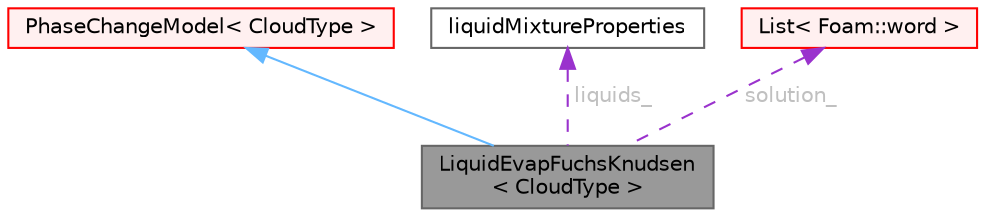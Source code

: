 digraph "LiquidEvapFuchsKnudsen&lt; CloudType &gt;"
{
 // LATEX_PDF_SIZE
  bgcolor="transparent";
  edge [fontname=Helvetica,fontsize=10,labelfontname=Helvetica,labelfontsize=10];
  node [fontname=Helvetica,fontsize=10,shape=box,height=0.2,width=0.4];
  Node1 [id="Node000001",label="LiquidEvapFuchsKnudsen\l\< CloudType \>",height=0.2,width=0.4,color="gray40", fillcolor="grey60", style="filled", fontcolor="black",tooltip="Liquid evaporation/condensation model for solution of liquid and solid."];
  Node2 -> Node1 [id="edge1_Node000001_Node000002",dir="back",color="steelblue1",style="solid",tooltip=" "];
  Node2 [id="Node000002",label="PhaseChangeModel\< CloudType \>",height=0.2,width=0.4,color="red", fillcolor="#FFF0F0", style="filled",URL="$classFoam_1_1PhaseChangeModel.html",tooltip="Templated phase change model class."];
  Node33 -> Node1 [id="edge2_Node000001_Node000033",dir="back",color="darkorchid3",style="dashed",tooltip=" ",label=" liquids_",fontcolor="grey" ];
  Node33 [id="Node000033",label="liquidMixtureProperties",height=0.2,width=0.4,color="gray40", fillcolor="white", style="filled",URL="$classFoam_1_1liquidMixtureProperties.html",tooltip="A mixture of liquids."];
  Node34 -> Node1 [id="edge3_Node000001_Node000034",dir="back",color="darkorchid3",style="dashed",tooltip=" ",label=" solution_",fontcolor="grey" ];
  Node34 [id="Node000034",label="List\< Foam::word \>",height=0.2,width=0.4,color="red", fillcolor="#FFF0F0", style="filled",URL="$classFoam_1_1List.html",tooltip=" "];
}
